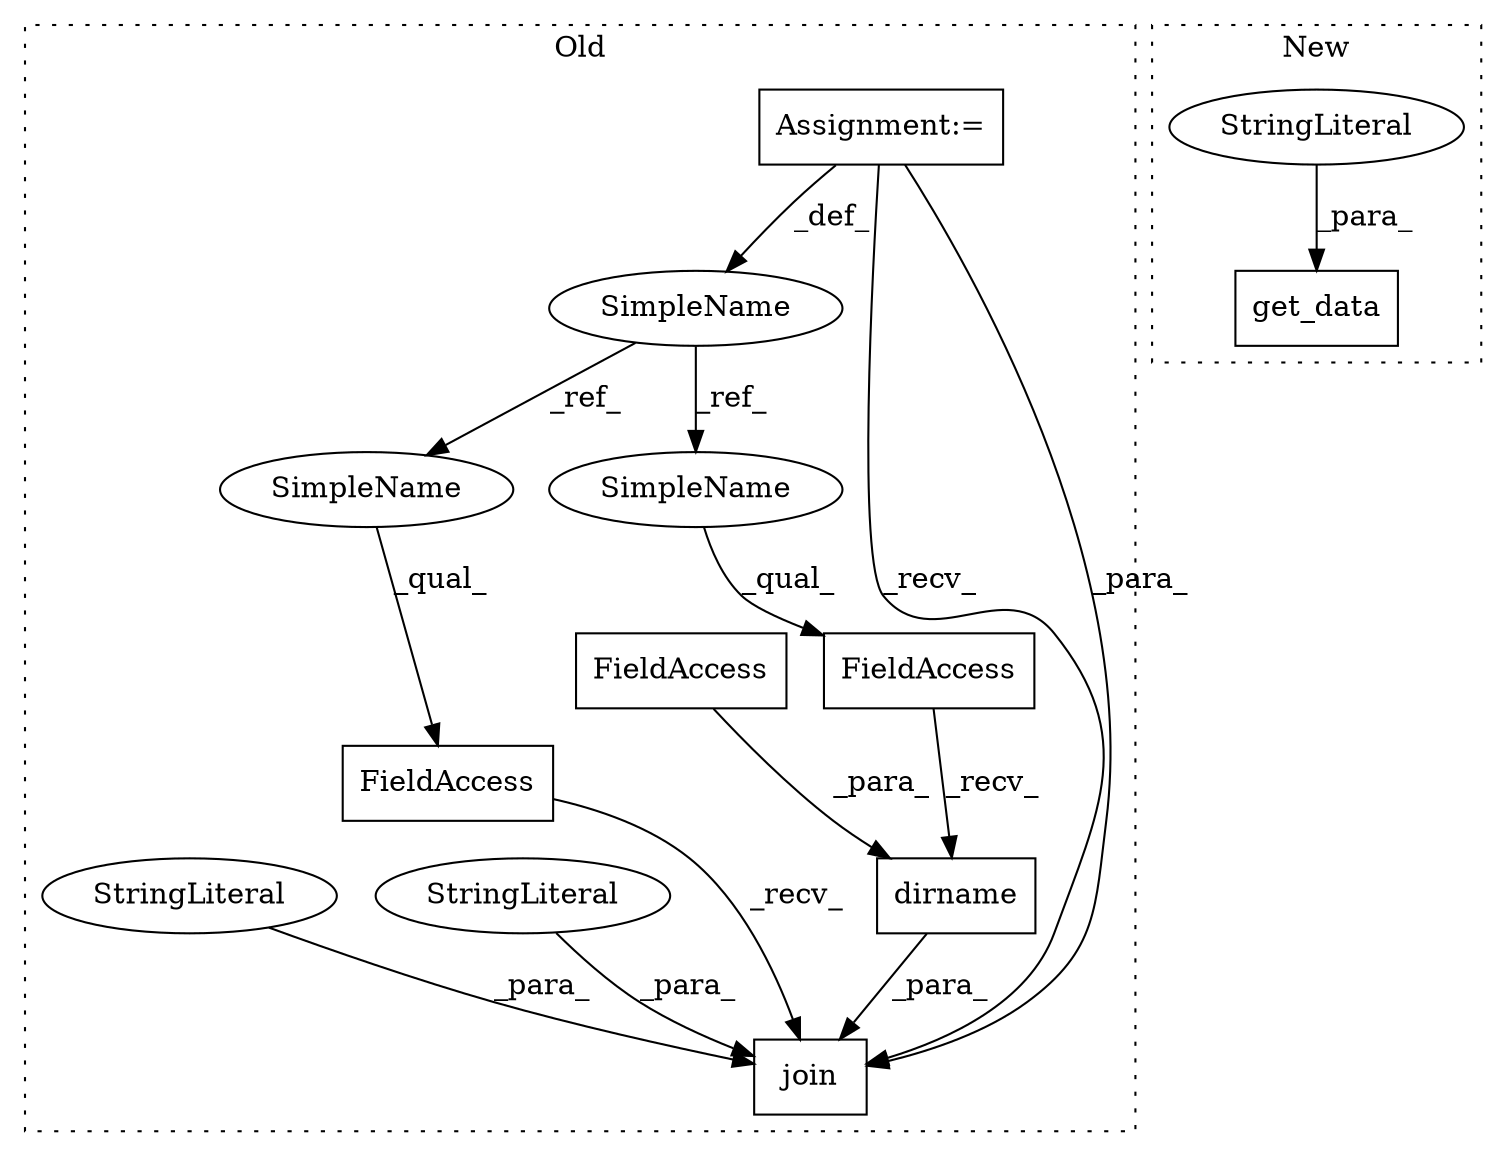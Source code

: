 digraph G {
subgraph cluster0 {
1 [label="dirname" a="32" s="4310,4326" l="8,1" shape="box"];
3 [label="FieldAccess" a="22" s="4318" l="8" shape="box"];
4 [label="FieldAccess" a="22" s="4302" l="7" shape="box"];
5 [label="SimpleName" a="42" s="4031" l="2" shape="ellipse"];
6 [label="FieldAccess" a="22" s="4289" l="7" shape="box"];
7 [label="join" a="32" s="4297,4352" l="5,1" shape="box"];
8 [label="Assignment:=" a="7" s="4031" l="2" shape="box"];
9 [label="StringLiteral" a="45" s="4335" l="17" shape="ellipse"];
11 [label="StringLiteral" a="45" s="4328" l="6" shape="ellipse"];
12 [label="SimpleName" a="42" s="4302" l="2" shape="ellipse"];
13 [label="SimpleName" a="42" s="4289" l="2" shape="ellipse"];
label = "Old";
style="dotted";
}
subgraph cluster1 {
2 [label="get_data" a="32" s="4314,4340" l="9,1" shape="box"];
10 [label="StringLiteral" a="45" s="4323" l="17" shape="ellipse"];
label = "New";
style="dotted";
}
1 -> 7 [label="_para_"];
3 -> 1 [label="_para_"];
4 -> 1 [label="_recv_"];
5 -> 13 [label="_ref_"];
5 -> 12 [label="_ref_"];
6 -> 7 [label="_recv_"];
8 -> 5 [label="_def_"];
8 -> 7 [label="_recv_"];
8 -> 7 [label="_para_"];
9 -> 7 [label="_para_"];
10 -> 2 [label="_para_"];
11 -> 7 [label="_para_"];
12 -> 4 [label="_qual_"];
13 -> 6 [label="_qual_"];
}